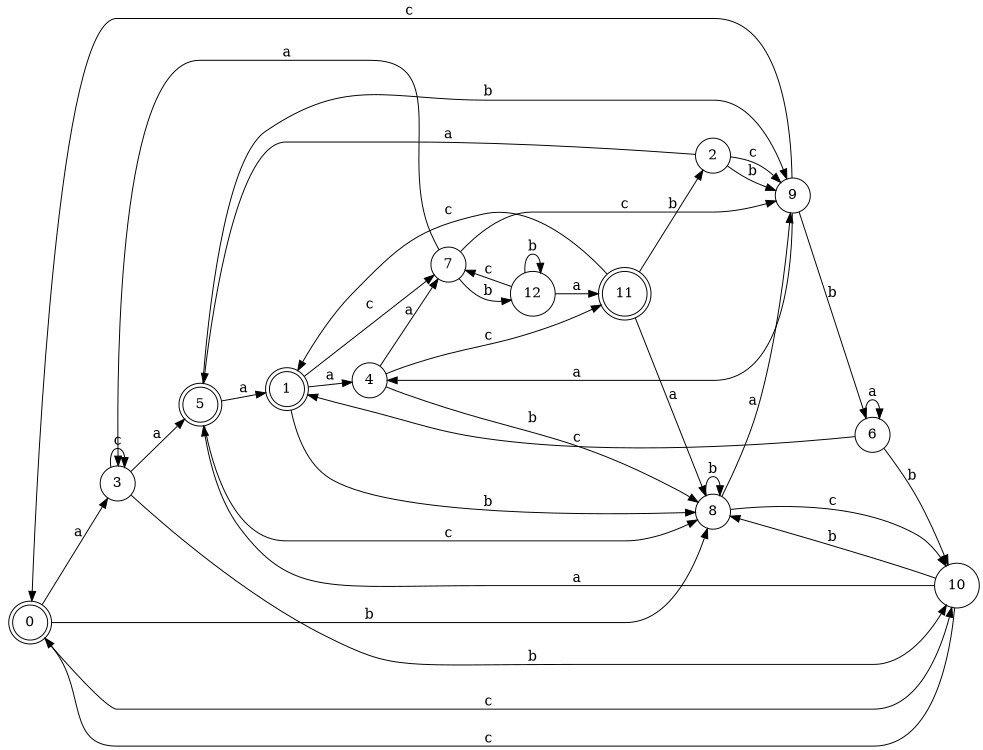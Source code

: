 digraph n11_7 {
__start0 [label="" shape="none"];

rankdir=LR;
size="8,5";

s0 [style="rounded,filled", color="black", fillcolor="white" shape="doublecircle", label="0"];
s1 [style="rounded,filled", color="black", fillcolor="white" shape="doublecircle", label="1"];
s2 [style="filled", color="black", fillcolor="white" shape="circle", label="2"];
s3 [style="filled", color="black", fillcolor="white" shape="circle", label="3"];
s4 [style="filled", color="black", fillcolor="white" shape="circle", label="4"];
s5 [style="rounded,filled", color="black", fillcolor="white" shape="doublecircle", label="5"];
s6 [style="filled", color="black", fillcolor="white" shape="circle", label="6"];
s7 [style="filled", color="black", fillcolor="white" shape="circle", label="7"];
s8 [style="filled", color="black", fillcolor="white" shape="circle", label="8"];
s9 [style="filled", color="black", fillcolor="white" shape="circle", label="9"];
s10 [style="filled", color="black", fillcolor="white" shape="circle", label="10"];
s11 [style="rounded,filled", color="black", fillcolor="white" shape="doublecircle", label="11"];
s12 [style="filled", color="black", fillcolor="white" shape="circle", label="12"];
s0 -> s3 [label="a"];
s0 -> s8 [label="b"];
s0 -> s10 [label="c"];
s1 -> s4 [label="a"];
s1 -> s8 [label="b"];
s1 -> s7 [label="c"];
s2 -> s5 [label="a"];
s2 -> s9 [label="b"];
s2 -> s9 [label="c"];
s3 -> s5 [label="a"];
s3 -> s10 [label="b"];
s3 -> s3 [label="c"];
s4 -> s7 [label="a"];
s4 -> s8 [label="b"];
s4 -> s11 [label="c"];
s5 -> s1 [label="a"];
s5 -> s9 [label="b"];
s5 -> s8 [label="c"];
s6 -> s6 [label="a"];
s6 -> s10 [label="b"];
s6 -> s1 [label="c"];
s7 -> s3 [label="a"];
s7 -> s12 [label="b"];
s7 -> s9 [label="c"];
s8 -> s9 [label="a"];
s8 -> s8 [label="b"];
s8 -> s10 [label="c"];
s9 -> s4 [label="a"];
s9 -> s6 [label="b"];
s9 -> s0 [label="c"];
s10 -> s5 [label="a"];
s10 -> s8 [label="b"];
s10 -> s0 [label="c"];
s11 -> s8 [label="a"];
s11 -> s2 [label="b"];
s11 -> s1 [label="c"];
s12 -> s11 [label="a"];
s12 -> s12 [label="b"];
s12 -> s7 [label="c"];

}